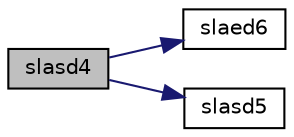 digraph "slasd4"
{
 // LATEX_PDF_SIZE
  edge [fontname="Helvetica",fontsize="10",labelfontname="Helvetica",labelfontsize="10"];
  node [fontname="Helvetica",fontsize="10",shape=record];
  rankdir="LR";
  Node1 [label="slasd4",height=0.2,width=0.4,color="black", fillcolor="grey75", style="filled", fontcolor="black",tooltip="SLASD4 computes the square root of the i-th updated eigenvalue of a positive symmetric rank-one modif..."];
  Node1 -> Node2 [color="midnightblue",fontsize="10",style="solid",fontname="Helvetica"];
  Node2 [label="slaed6",height=0.2,width=0.4,color="black", fillcolor="white", style="filled",URL="$slaed6_8f.html#af5919aeb57bc9c8153d7ae9f0ecc3276",tooltip="SLAED6 used by SSTEDC. Computes one Newton step in solution of the secular equation."];
  Node1 -> Node3 [color="midnightblue",fontsize="10",style="solid",fontname="Helvetica"];
  Node3 [label="slasd5",height=0.2,width=0.4,color="black", fillcolor="white", style="filled",URL="$slasd5_8f.html#a19de62ad22e8492c93ac450198557d05",tooltip="SLASD5 computes the square root of the i-th eigenvalue of a positive symmetric rank-one modification ..."];
}
